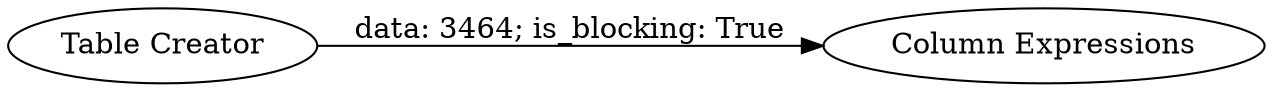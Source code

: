 digraph {
	"7250866650082298544_2" [label="Column Expressions"]
	"7250866650082298544_1" [label="Table Creator"]
	"7250866650082298544_1" -> "7250866650082298544_2" [label="data: 3464; is_blocking: True"]
	rankdir=LR
}
